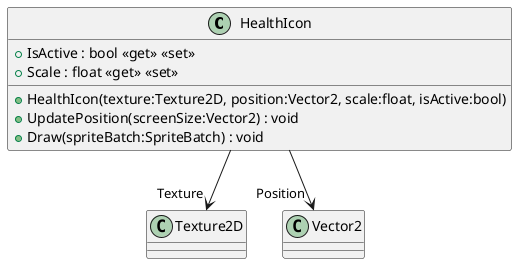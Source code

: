 @startuml
class HealthIcon {
    + IsActive : bool <<get>> <<set>>
    + Scale : float <<get>> <<set>>
    + HealthIcon(texture:Texture2D, position:Vector2, scale:float, isActive:bool)
    + UpdatePosition(screenSize:Vector2) : void
    + Draw(spriteBatch:SpriteBatch) : void
}
HealthIcon --> "Texture" Texture2D
HealthIcon --> "Position" Vector2
@enduml
